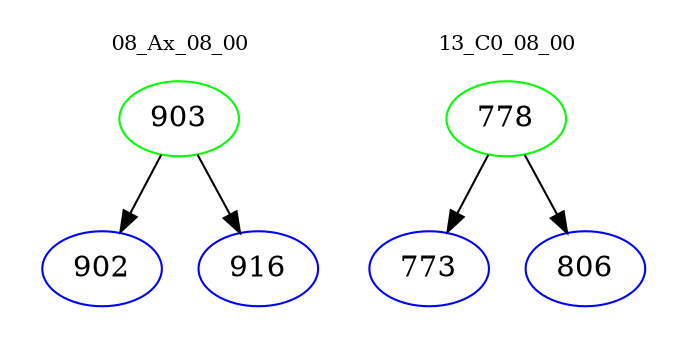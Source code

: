 digraph{
subgraph cluster_0 {
color = white
label = "08_Ax_08_00";
fontsize=10;
T0_903 [label="903", color="green"]
T0_903 -> T0_902 [color="black"]
T0_902 [label="902", color="blue"]
T0_903 -> T0_916 [color="black"]
T0_916 [label="916", color="blue"]
}
subgraph cluster_1 {
color = white
label = "13_C0_08_00";
fontsize=10;
T1_778 [label="778", color="green"]
T1_778 -> T1_773 [color="black"]
T1_773 [label="773", color="blue"]
T1_778 -> T1_806 [color="black"]
T1_806 [label="806", color="blue"]
}
}
